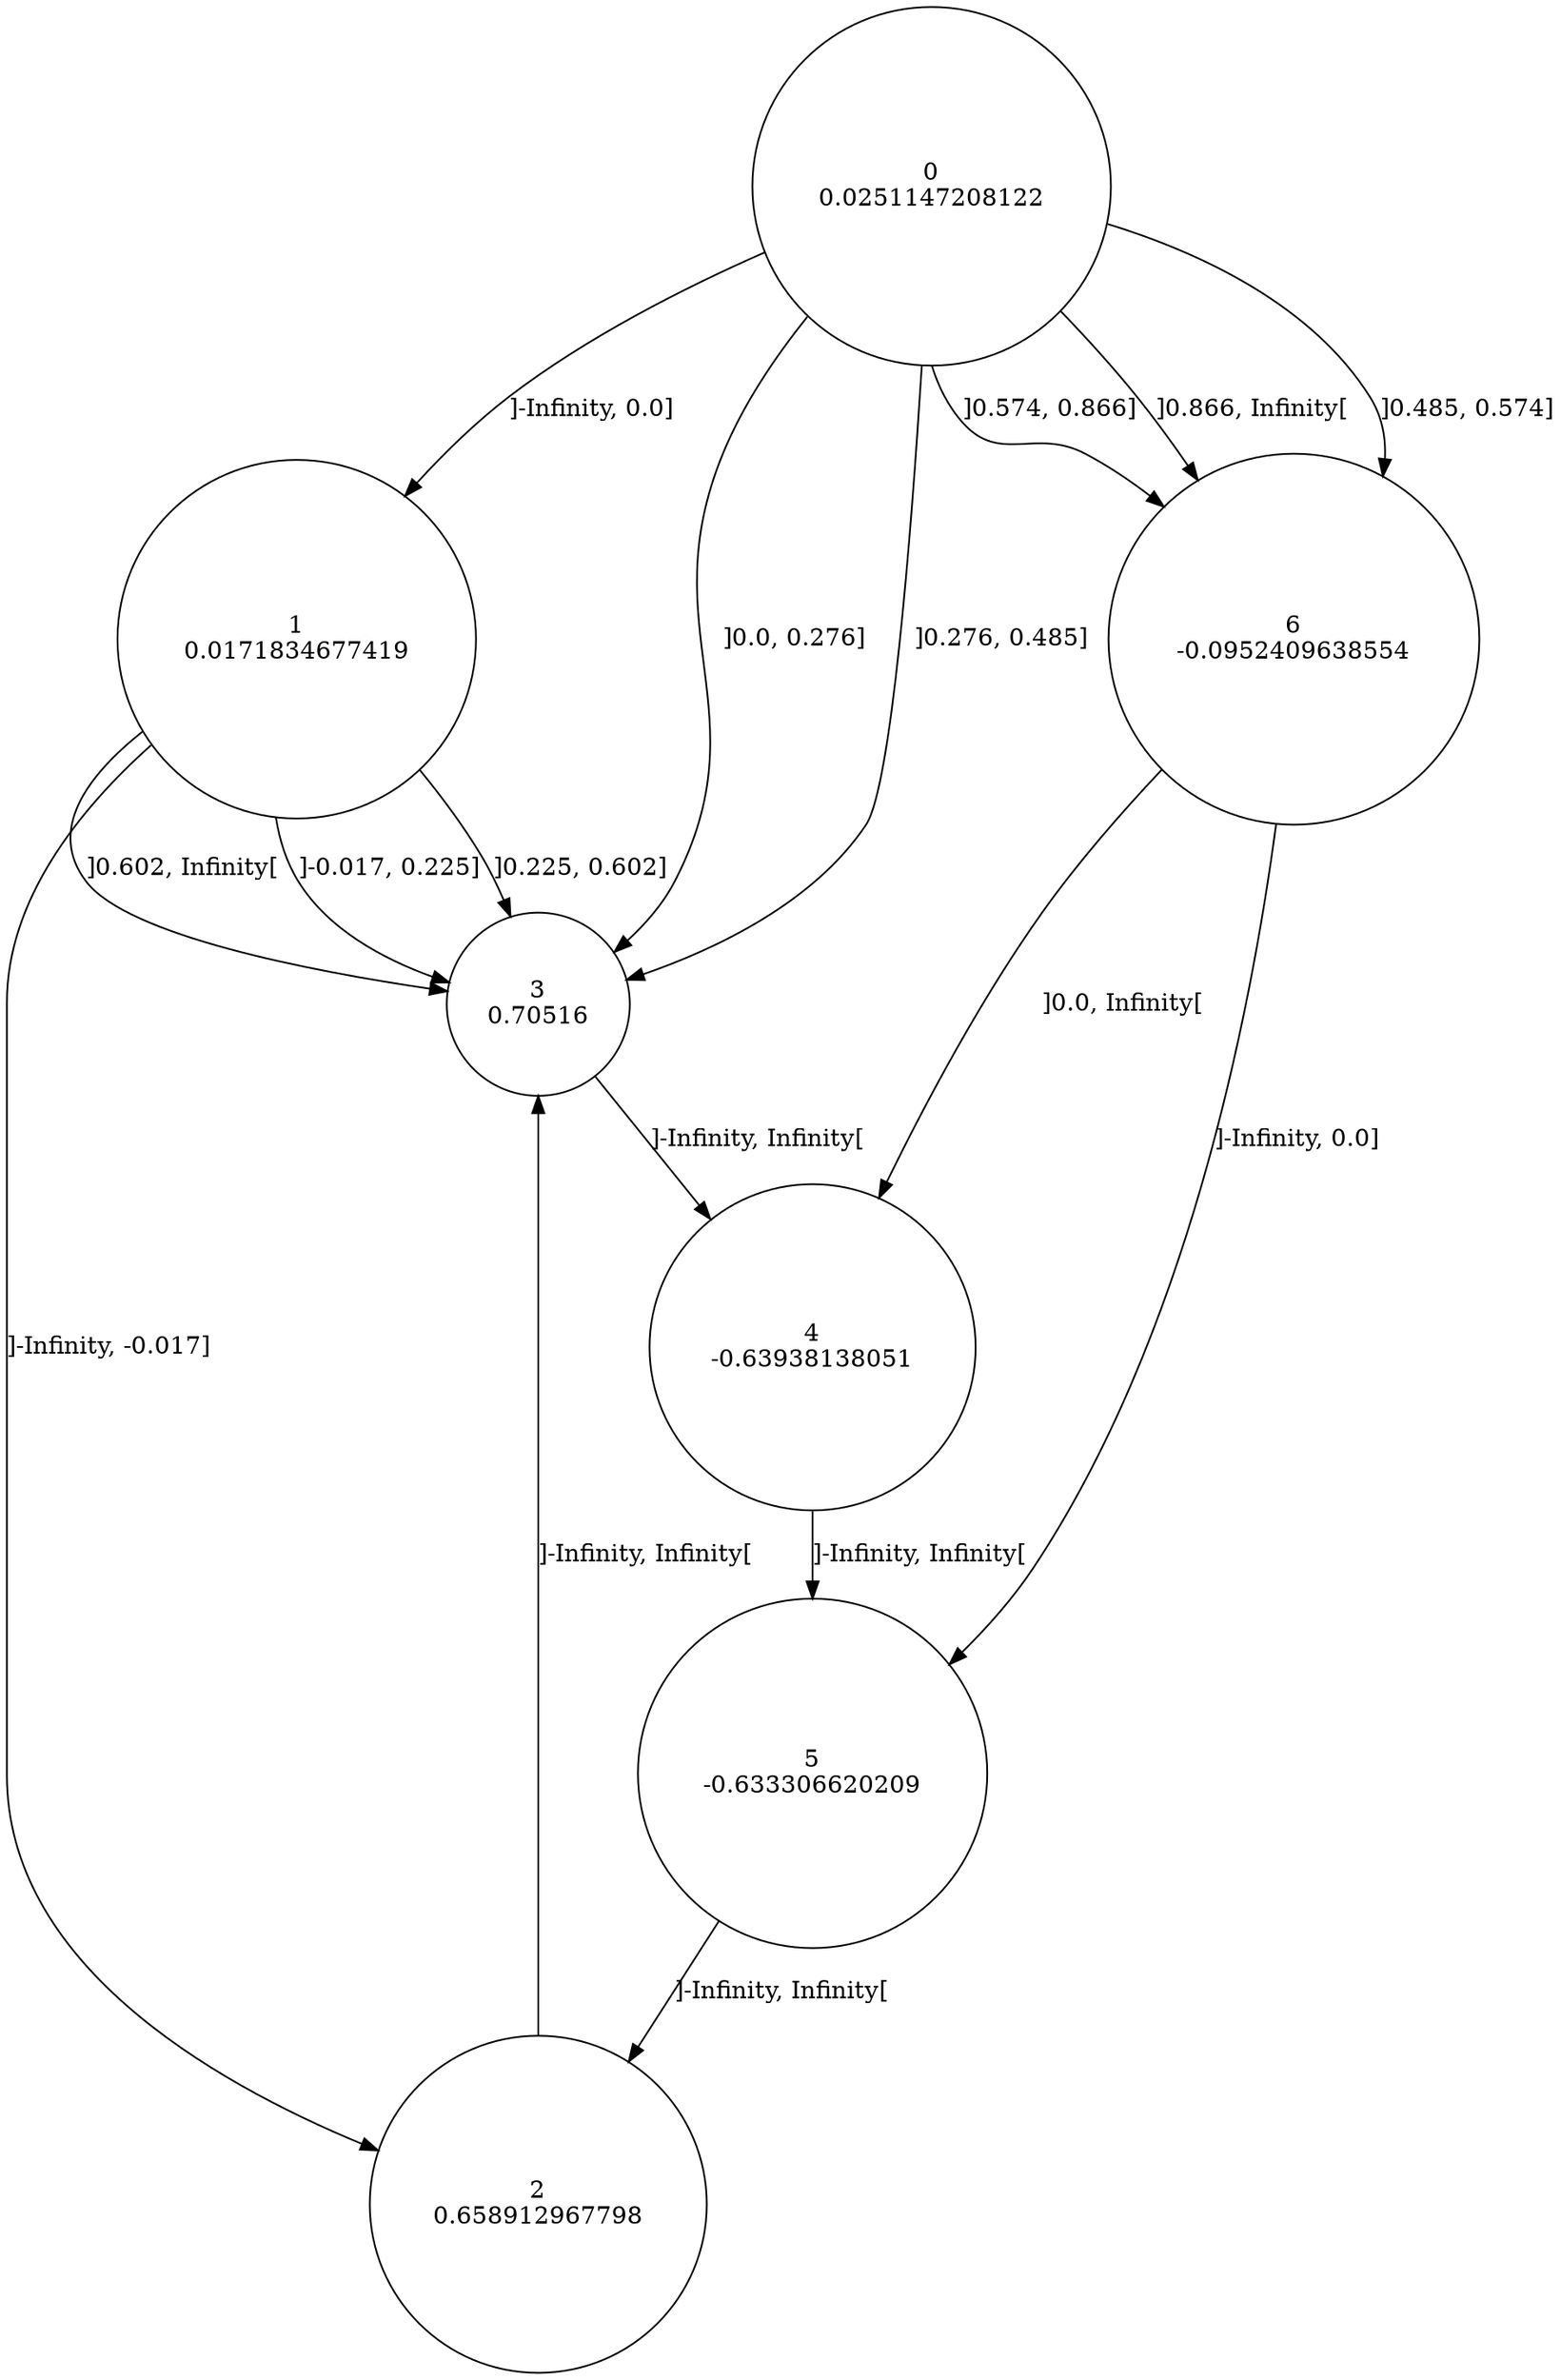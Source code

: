digraph a {
0 [shape=circle, label="0\n0.0251147208122"];
	0 -> 1 [label="]-Infinity, 0.0]"];
	0 -> 3 [label="]0.0, 0.276]"];
	0 -> 3 [label="]0.276, 0.485]"];
	0 -> 6 [label="]0.485, 0.574]"];
	0 -> 6 [label="]0.574, 0.866]"];
	0 -> 6 [label="]0.866, Infinity["];
1 [shape=circle, label="1\n0.0171834677419"];
	1 -> 2 [label="]-Infinity, -0.017]"];
	1 -> 3 [label="]-0.017, 0.225]"];
	1 -> 3 [label="]0.225, 0.602]"];
	1 -> 3 [label="]0.602, Infinity["];
2 [shape=circle, label="2\n0.658912967798"];
	2 -> 3 [label="]-Infinity, Infinity["];
3 [shape=circle, label="3\n0.70516"];
	3 -> 4 [label="]-Infinity, Infinity["];
4 [shape=circle, label="4\n-0.63938138051"];
	4 -> 5 [label="]-Infinity, Infinity["];
5 [shape=circle, label="5\n-0.633306620209"];
	5 -> 2 [label="]-Infinity, Infinity["];
6 [shape=circle, label="6\n-0.0952409638554"];
	6 -> 5 [label="]-Infinity, 0.0]"];
	6 -> 4 [label="]0.0, Infinity["];
}